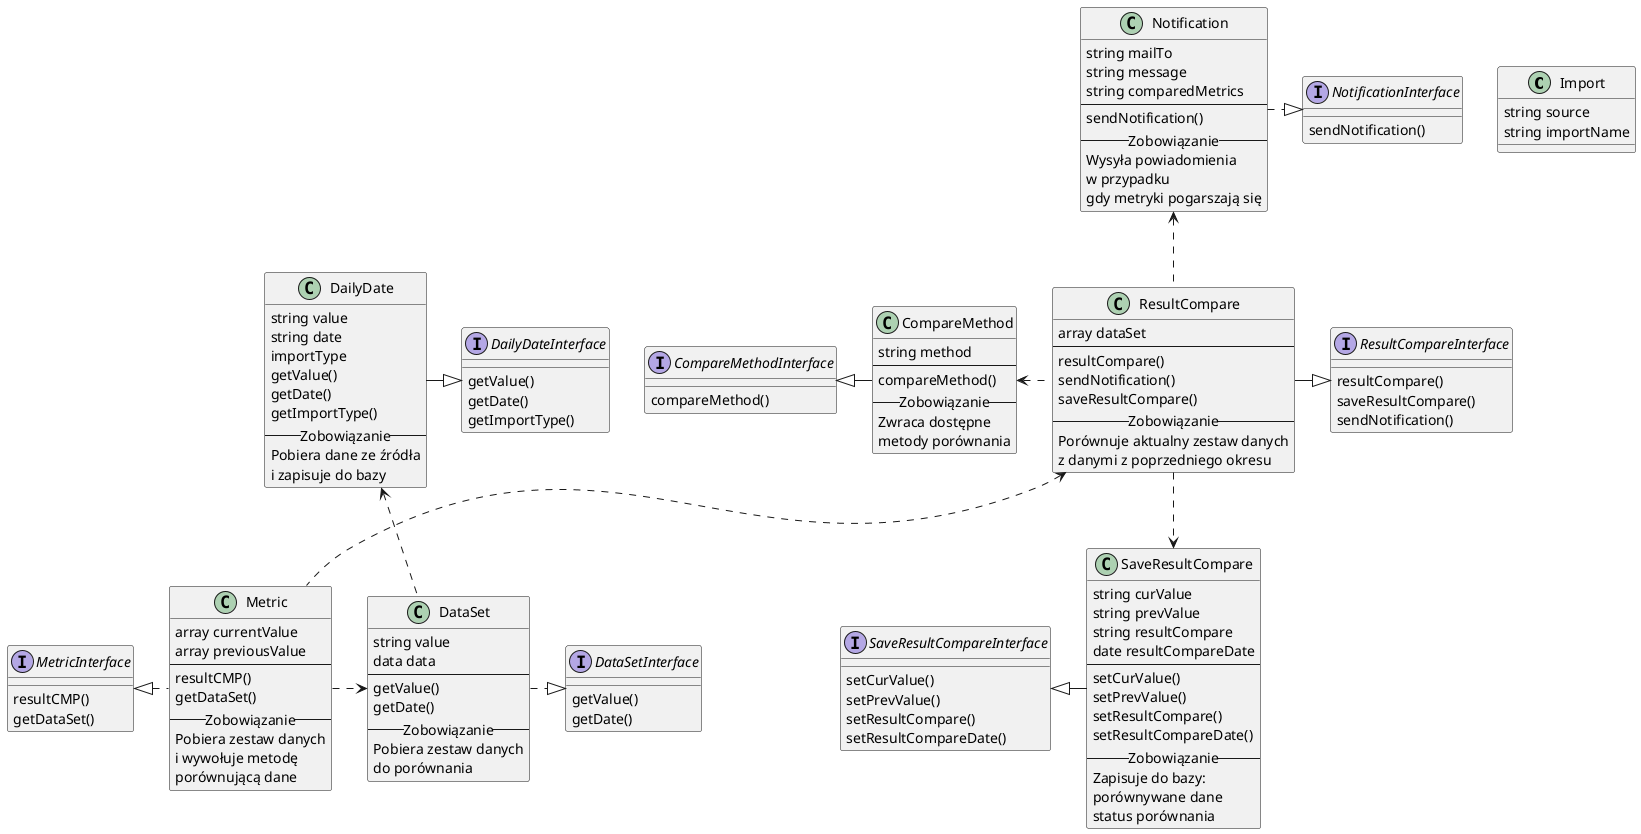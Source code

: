 @startuml

class Import {
    string source
    string importName
    
}

interface MetricInterface {
    resultCMP()
    getDataSet()
}

class Metric {
    array currentValue
    array previousValue
--
    resultCMP()
    getDataSet()
-- Zobowiązanie --
Pobiera zestaw danych
i wywołuje metodę 
porównującą dane
}

interface DataSetInterface {
    getValue()
    getDate()
}

class DataSet {
    string value
    data data
--
    getValue()
    getDate()
-- Zobowiązanie --
Pobiera zestaw danych 
do porównania
}

interface DailyDateInterface {
    getValue()
    getDate()
    getImportType()
}

class DailyDate {
    string value
    string date
    importType
    getValue()
    getDate()
    getImportType()
-- Zobowiązanie --
Pobiera dane ze źródła
i zapisuje do bazy
}

DailyDate -right-|> DailyDateInterface

DataSet .up.> DailyDate

MetricInterface <|.right. Metric

DataSetInterface <|.left. DataSet

Metric .right.> DataSet

interface ResultCompareInterface {
    resultCompare()
    saveResultCompare()
    sendNotification()
}

class ResultCompare {
    array dataSet
--
    resultCompare()
    sendNotification()
    saveResultCompare()
-- Zobowiązanie --
Porównuje aktualny zestaw danych
z danymi z poprzedniego okresu
}

interface SaveResultCompareInterface {
    setCurValue()
    setPrevValue()
    setResultCompare()
    setResultCompareDate()
}

class SaveResultCompare {
    string curValue
    string prevValue
    string resultCompare
    date resultCompareDate
--
    setCurValue()
    setPrevValue()
    setResultCompare()
    setResultCompareDate()
-- Zobowiązanie --
Zapisuje do bazy:
porównywane dane
status porównania
}

SaveResultCompare -left-|> SaveResultCompareInterface

ResultCompareInterface <|-left- ResultCompare

ResultCompare <.down. Metric

ResultCompare .down.> SaveResultCompare

interface NotificationInterface {
    sendNotification()
}

class Notification {
string mailTo
string message
string comparedMetrics
--
sendNotification()
-- Zobowiązanie --
Wysyła powiadomienia
w przypadku
gdy metryki pogarszają się
}

Notification <.down. ResultCompare

NotificationInterface <|.left. Notification

interface CompareMethodInterface {
    compareMethod()
}

class CompareMethod {
    string method
--
    compareMethod()
-- Zobowiązanie --
Zwraca dostępne 
metody porównania
}

CompareMethod -left-|> CompareMethodInterface

ResultCompare .left.> CompareMethod

/'
enum Result{
    LESS
    EQ
    GRATER    
}
'/

@enduml